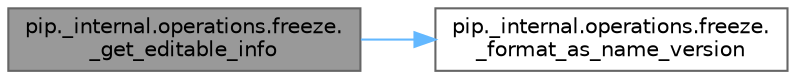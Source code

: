 digraph "pip._internal.operations.freeze._get_editable_info"
{
 // LATEX_PDF_SIZE
  bgcolor="transparent";
  edge [fontname=Helvetica,fontsize=10,labelfontname=Helvetica,labelfontsize=10];
  node [fontname=Helvetica,fontsize=10,shape=box,height=0.2,width=0.4];
  rankdir="LR";
  Node1 [id="Node000001",label="pip._internal.operations.freeze.\l_get_editable_info",height=0.2,width=0.4,color="gray40", fillcolor="grey60", style="filled", fontcolor="black",tooltip=" "];
  Node1 -> Node2 [id="edge1_Node000001_Node000002",color="steelblue1",style="solid",tooltip=" "];
  Node2 [id="Node000002",label="pip._internal.operations.freeze.\l_format_as_name_version",height=0.2,width=0.4,color="grey40", fillcolor="white", style="filled",URL="$namespacepip_1_1__internal_1_1operations_1_1freeze.html#a6459dcd45b9829542dc6546fd7af1a03",tooltip=" "];
}
